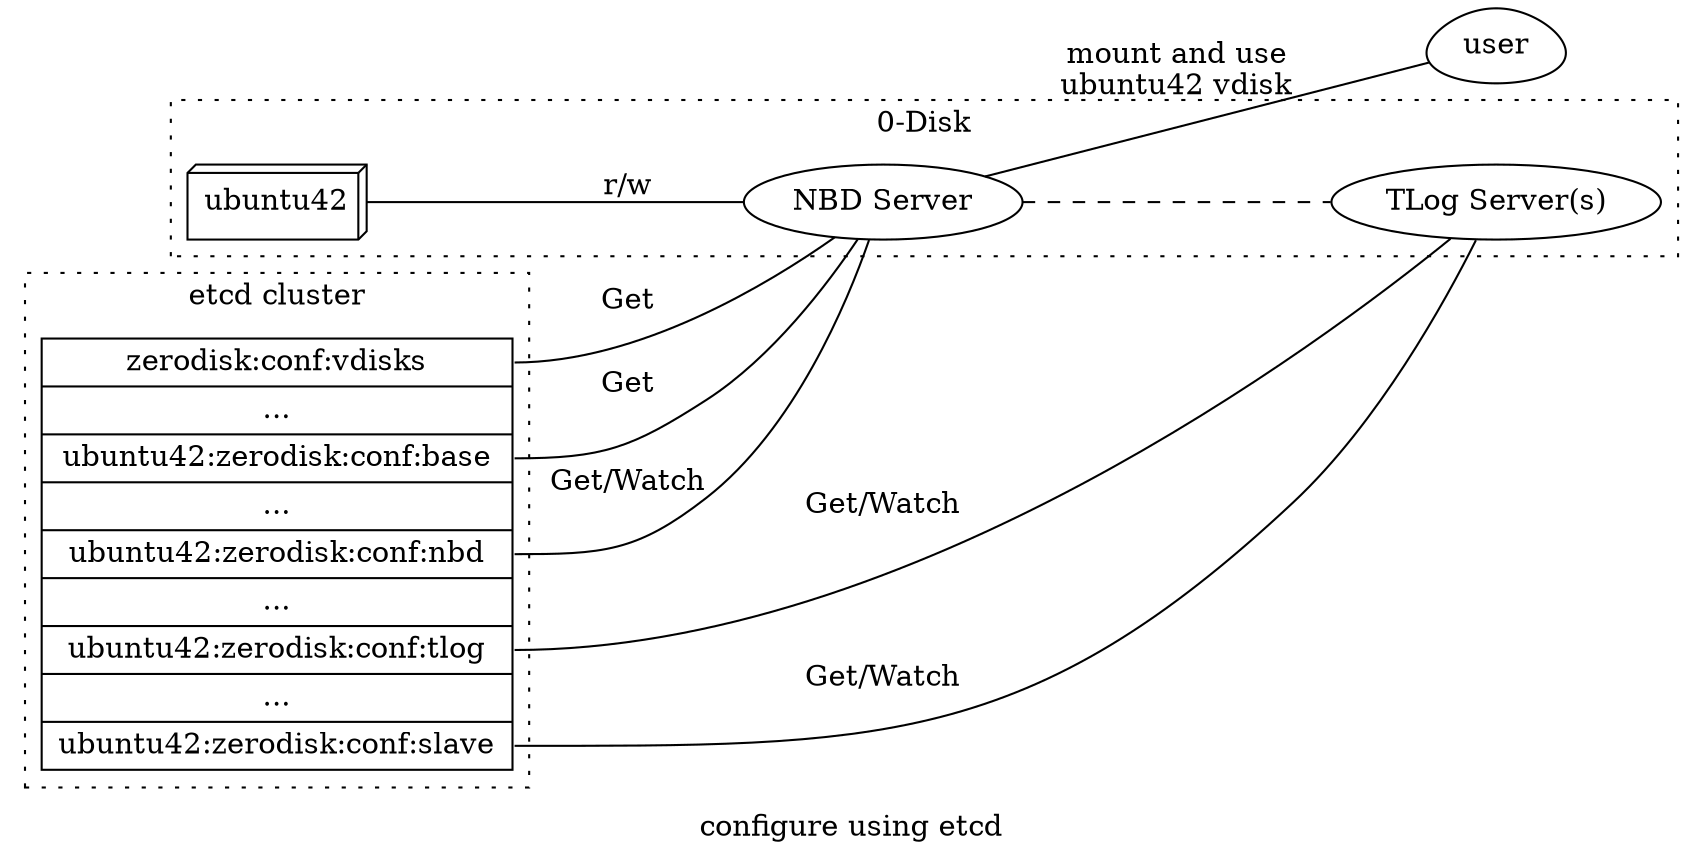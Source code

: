 graph {
    rankdir = "LR"
    label = "configure using etcd"

    user [ shape = "egg" ]

    subgraph clusterETCD {
        label = "etcd cluster"
        style = "dotted"

        config [
            shape = "record"
            label = "
                <vdisks> zerodisk:conf:vdisks |
                ... |
                <base> ubuntu42:zerodisk:conf:base |
                ... |
                <nbd> ubuntu42:zerodisk:conf:nbd |
                ... |
                <tlog> ubuntu42:zerodisk:conf:tlog |
                ... |
                <slave> ubuntu42:zerodisk:conf:slave
            "
        ]
    }

    subgraph clusterZeroDisk {
        label = "0-Disk"
        style = "dotted"

        vdisk [
            shape = "box3d" 
            label = "ubuntu42"
        ]

        nbdserver -- tlogserver [ style = "dashed" ]
        nbdserver [
            shape = "oval"
            label = "NBD Server"
        ]
        tlogserver [
            shape = "oval"
            label = "TLog Server(s)"
        ]
    }

    vdisk -- nbdserver [ label = "r/w" ]
    nbdserver -- user [ label = "mount and use\nubuntu42 vdisk" ]

    config:vdisks -- nbdserver [ label = "Get" ]
    config:base -- nbdserver [ label = "Get" ]
    config:nbd -- nbdserver [ label = "Get/Watch" ]

    config:tlog -- tlogserver [ label = "Get/Watch" ]
    config:slave -- tlogserver [ label = "Get/Watch" ]
}
